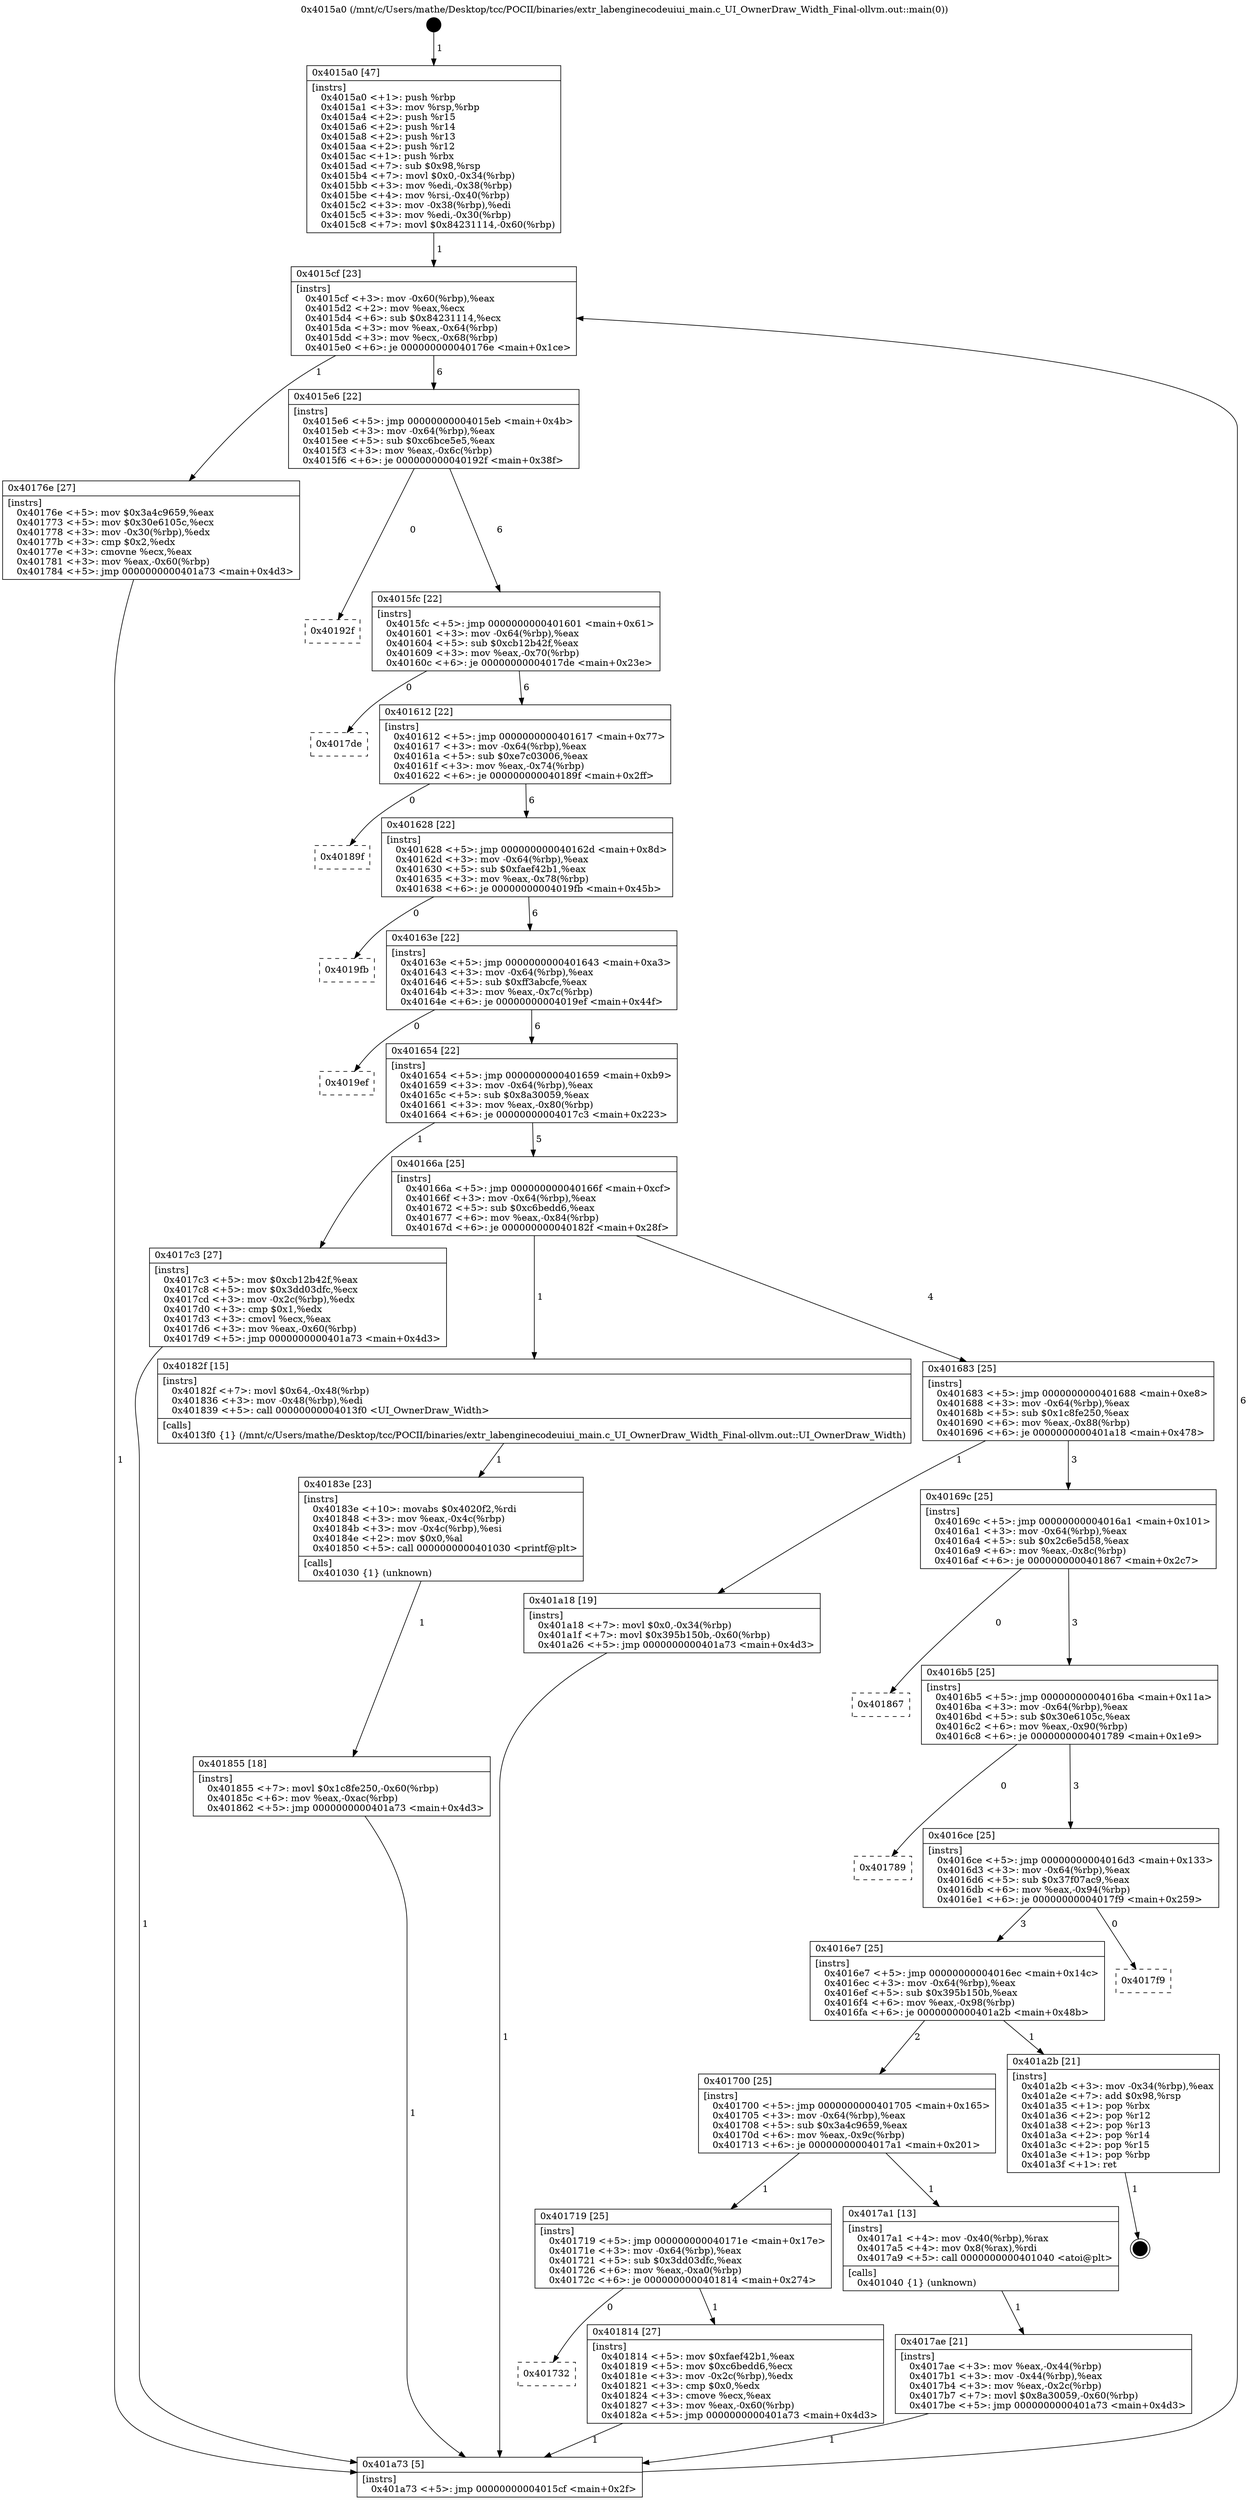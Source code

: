 digraph "0x4015a0" {
  label = "0x4015a0 (/mnt/c/Users/mathe/Desktop/tcc/POCII/binaries/extr_labenginecodeuiui_main.c_UI_OwnerDraw_Width_Final-ollvm.out::main(0))"
  labelloc = "t"
  node[shape=record]

  Entry [label="",width=0.3,height=0.3,shape=circle,fillcolor=black,style=filled]
  "0x4015cf" [label="{
     0x4015cf [23]\l
     | [instrs]\l
     &nbsp;&nbsp;0x4015cf \<+3\>: mov -0x60(%rbp),%eax\l
     &nbsp;&nbsp;0x4015d2 \<+2\>: mov %eax,%ecx\l
     &nbsp;&nbsp;0x4015d4 \<+6\>: sub $0x84231114,%ecx\l
     &nbsp;&nbsp;0x4015da \<+3\>: mov %eax,-0x64(%rbp)\l
     &nbsp;&nbsp;0x4015dd \<+3\>: mov %ecx,-0x68(%rbp)\l
     &nbsp;&nbsp;0x4015e0 \<+6\>: je 000000000040176e \<main+0x1ce\>\l
  }"]
  "0x40176e" [label="{
     0x40176e [27]\l
     | [instrs]\l
     &nbsp;&nbsp;0x40176e \<+5\>: mov $0x3a4c9659,%eax\l
     &nbsp;&nbsp;0x401773 \<+5\>: mov $0x30e6105c,%ecx\l
     &nbsp;&nbsp;0x401778 \<+3\>: mov -0x30(%rbp),%edx\l
     &nbsp;&nbsp;0x40177b \<+3\>: cmp $0x2,%edx\l
     &nbsp;&nbsp;0x40177e \<+3\>: cmovne %ecx,%eax\l
     &nbsp;&nbsp;0x401781 \<+3\>: mov %eax,-0x60(%rbp)\l
     &nbsp;&nbsp;0x401784 \<+5\>: jmp 0000000000401a73 \<main+0x4d3\>\l
  }"]
  "0x4015e6" [label="{
     0x4015e6 [22]\l
     | [instrs]\l
     &nbsp;&nbsp;0x4015e6 \<+5\>: jmp 00000000004015eb \<main+0x4b\>\l
     &nbsp;&nbsp;0x4015eb \<+3\>: mov -0x64(%rbp),%eax\l
     &nbsp;&nbsp;0x4015ee \<+5\>: sub $0xc6bce5e5,%eax\l
     &nbsp;&nbsp;0x4015f3 \<+3\>: mov %eax,-0x6c(%rbp)\l
     &nbsp;&nbsp;0x4015f6 \<+6\>: je 000000000040192f \<main+0x38f\>\l
  }"]
  "0x401a73" [label="{
     0x401a73 [5]\l
     | [instrs]\l
     &nbsp;&nbsp;0x401a73 \<+5\>: jmp 00000000004015cf \<main+0x2f\>\l
  }"]
  "0x4015a0" [label="{
     0x4015a0 [47]\l
     | [instrs]\l
     &nbsp;&nbsp;0x4015a0 \<+1\>: push %rbp\l
     &nbsp;&nbsp;0x4015a1 \<+3\>: mov %rsp,%rbp\l
     &nbsp;&nbsp;0x4015a4 \<+2\>: push %r15\l
     &nbsp;&nbsp;0x4015a6 \<+2\>: push %r14\l
     &nbsp;&nbsp;0x4015a8 \<+2\>: push %r13\l
     &nbsp;&nbsp;0x4015aa \<+2\>: push %r12\l
     &nbsp;&nbsp;0x4015ac \<+1\>: push %rbx\l
     &nbsp;&nbsp;0x4015ad \<+7\>: sub $0x98,%rsp\l
     &nbsp;&nbsp;0x4015b4 \<+7\>: movl $0x0,-0x34(%rbp)\l
     &nbsp;&nbsp;0x4015bb \<+3\>: mov %edi,-0x38(%rbp)\l
     &nbsp;&nbsp;0x4015be \<+4\>: mov %rsi,-0x40(%rbp)\l
     &nbsp;&nbsp;0x4015c2 \<+3\>: mov -0x38(%rbp),%edi\l
     &nbsp;&nbsp;0x4015c5 \<+3\>: mov %edi,-0x30(%rbp)\l
     &nbsp;&nbsp;0x4015c8 \<+7\>: movl $0x84231114,-0x60(%rbp)\l
  }"]
  Exit [label="",width=0.3,height=0.3,shape=circle,fillcolor=black,style=filled,peripheries=2]
  "0x40192f" [label="{
     0x40192f\l
  }", style=dashed]
  "0x4015fc" [label="{
     0x4015fc [22]\l
     | [instrs]\l
     &nbsp;&nbsp;0x4015fc \<+5\>: jmp 0000000000401601 \<main+0x61\>\l
     &nbsp;&nbsp;0x401601 \<+3\>: mov -0x64(%rbp),%eax\l
     &nbsp;&nbsp;0x401604 \<+5\>: sub $0xcb12b42f,%eax\l
     &nbsp;&nbsp;0x401609 \<+3\>: mov %eax,-0x70(%rbp)\l
     &nbsp;&nbsp;0x40160c \<+6\>: je 00000000004017de \<main+0x23e\>\l
  }"]
  "0x401855" [label="{
     0x401855 [18]\l
     | [instrs]\l
     &nbsp;&nbsp;0x401855 \<+7\>: movl $0x1c8fe250,-0x60(%rbp)\l
     &nbsp;&nbsp;0x40185c \<+6\>: mov %eax,-0xac(%rbp)\l
     &nbsp;&nbsp;0x401862 \<+5\>: jmp 0000000000401a73 \<main+0x4d3\>\l
  }"]
  "0x4017de" [label="{
     0x4017de\l
  }", style=dashed]
  "0x401612" [label="{
     0x401612 [22]\l
     | [instrs]\l
     &nbsp;&nbsp;0x401612 \<+5\>: jmp 0000000000401617 \<main+0x77\>\l
     &nbsp;&nbsp;0x401617 \<+3\>: mov -0x64(%rbp),%eax\l
     &nbsp;&nbsp;0x40161a \<+5\>: sub $0xe7c03006,%eax\l
     &nbsp;&nbsp;0x40161f \<+3\>: mov %eax,-0x74(%rbp)\l
     &nbsp;&nbsp;0x401622 \<+6\>: je 000000000040189f \<main+0x2ff\>\l
  }"]
  "0x40183e" [label="{
     0x40183e [23]\l
     | [instrs]\l
     &nbsp;&nbsp;0x40183e \<+10\>: movabs $0x4020f2,%rdi\l
     &nbsp;&nbsp;0x401848 \<+3\>: mov %eax,-0x4c(%rbp)\l
     &nbsp;&nbsp;0x40184b \<+3\>: mov -0x4c(%rbp),%esi\l
     &nbsp;&nbsp;0x40184e \<+2\>: mov $0x0,%al\l
     &nbsp;&nbsp;0x401850 \<+5\>: call 0000000000401030 \<printf@plt\>\l
     | [calls]\l
     &nbsp;&nbsp;0x401030 \{1\} (unknown)\l
  }"]
  "0x40189f" [label="{
     0x40189f\l
  }", style=dashed]
  "0x401628" [label="{
     0x401628 [22]\l
     | [instrs]\l
     &nbsp;&nbsp;0x401628 \<+5\>: jmp 000000000040162d \<main+0x8d\>\l
     &nbsp;&nbsp;0x40162d \<+3\>: mov -0x64(%rbp),%eax\l
     &nbsp;&nbsp;0x401630 \<+5\>: sub $0xfaef42b1,%eax\l
     &nbsp;&nbsp;0x401635 \<+3\>: mov %eax,-0x78(%rbp)\l
     &nbsp;&nbsp;0x401638 \<+6\>: je 00000000004019fb \<main+0x45b\>\l
  }"]
  "0x401732" [label="{
     0x401732\l
  }", style=dashed]
  "0x4019fb" [label="{
     0x4019fb\l
  }", style=dashed]
  "0x40163e" [label="{
     0x40163e [22]\l
     | [instrs]\l
     &nbsp;&nbsp;0x40163e \<+5\>: jmp 0000000000401643 \<main+0xa3\>\l
     &nbsp;&nbsp;0x401643 \<+3\>: mov -0x64(%rbp),%eax\l
     &nbsp;&nbsp;0x401646 \<+5\>: sub $0xff3abcfe,%eax\l
     &nbsp;&nbsp;0x40164b \<+3\>: mov %eax,-0x7c(%rbp)\l
     &nbsp;&nbsp;0x40164e \<+6\>: je 00000000004019ef \<main+0x44f\>\l
  }"]
  "0x401814" [label="{
     0x401814 [27]\l
     | [instrs]\l
     &nbsp;&nbsp;0x401814 \<+5\>: mov $0xfaef42b1,%eax\l
     &nbsp;&nbsp;0x401819 \<+5\>: mov $0xc6bedd6,%ecx\l
     &nbsp;&nbsp;0x40181e \<+3\>: mov -0x2c(%rbp),%edx\l
     &nbsp;&nbsp;0x401821 \<+3\>: cmp $0x0,%edx\l
     &nbsp;&nbsp;0x401824 \<+3\>: cmove %ecx,%eax\l
     &nbsp;&nbsp;0x401827 \<+3\>: mov %eax,-0x60(%rbp)\l
     &nbsp;&nbsp;0x40182a \<+5\>: jmp 0000000000401a73 \<main+0x4d3\>\l
  }"]
  "0x4019ef" [label="{
     0x4019ef\l
  }", style=dashed]
  "0x401654" [label="{
     0x401654 [22]\l
     | [instrs]\l
     &nbsp;&nbsp;0x401654 \<+5\>: jmp 0000000000401659 \<main+0xb9\>\l
     &nbsp;&nbsp;0x401659 \<+3\>: mov -0x64(%rbp),%eax\l
     &nbsp;&nbsp;0x40165c \<+5\>: sub $0x8a30059,%eax\l
     &nbsp;&nbsp;0x401661 \<+3\>: mov %eax,-0x80(%rbp)\l
     &nbsp;&nbsp;0x401664 \<+6\>: je 00000000004017c3 \<main+0x223\>\l
  }"]
  "0x4017ae" [label="{
     0x4017ae [21]\l
     | [instrs]\l
     &nbsp;&nbsp;0x4017ae \<+3\>: mov %eax,-0x44(%rbp)\l
     &nbsp;&nbsp;0x4017b1 \<+3\>: mov -0x44(%rbp),%eax\l
     &nbsp;&nbsp;0x4017b4 \<+3\>: mov %eax,-0x2c(%rbp)\l
     &nbsp;&nbsp;0x4017b7 \<+7\>: movl $0x8a30059,-0x60(%rbp)\l
     &nbsp;&nbsp;0x4017be \<+5\>: jmp 0000000000401a73 \<main+0x4d3\>\l
  }"]
  "0x4017c3" [label="{
     0x4017c3 [27]\l
     | [instrs]\l
     &nbsp;&nbsp;0x4017c3 \<+5\>: mov $0xcb12b42f,%eax\l
     &nbsp;&nbsp;0x4017c8 \<+5\>: mov $0x3dd03dfc,%ecx\l
     &nbsp;&nbsp;0x4017cd \<+3\>: mov -0x2c(%rbp),%edx\l
     &nbsp;&nbsp;0x4017d0 \<+3\>: cmp $0x1,%edx\l
     &nbsp;&nbsp;0x4017d3 \<+3\>: cmovl %ecx,%eax\l
     &nbsp;&nbsp;0x4017d6 \<+3\>: mov %eax,-0x60(%rbp)\l
     &nbsp;&nbsp;0x4017d9 \<+5\>: jmp 0000000000401a73 \<main+0x4d3\>\l
  }"]
  "0x40166a" [label="{
     0x40166a [25]\l
     | [instrs]\l
     &nbsp;&nbsp;0x40166a \<+5\>: jmp 000000000040166f \<main+0xcf\>\l
     &nbsp;&nbsp;0x40166f \<+3\>: mov -0x64(%rbp),%eax\l
     &nbsp;&nbsp;0x401672 \<+5\>: sub $0xc6bedd6,%eax\l
     &nbsp;&nbsp;0x401677 \<+6\>: mov %eax,-0x84(%rbp)\l
     &nbsp;&nbsp;0x40167d \<+6\>: je 000000000040182f \<main+0x28f\>\l
  }"]
  "0x401719" [label="{
     0x401719 [25]\l
     | [instrs]\l
     &nbsp;&nbsp;0x401719 \<+5\>: jmp 000000000040171e \<main+0x17e\>\l
     &nbsp;&nbsp;0x40171e \<+3\>: mov -0x64(%rbp),%eax\l
     &nbsp;&nbsp;0x401721 \<+5\>: sub $0x3dd03dfc,%eax\l
     &nbsp;&nbsp;0x401726 \<+6\>: mov %eax,-0xa0(%rbp)\l
     &nbsp;&nbsp;0x40172c \<+6\>: je 0000000000401814 \<main+0x274\>\l
  }"]
  "0x40182f" [label="{
     0x40182f [15]\l
     | [instrs]\l
     &nbsp;&nbsp;0x40182f \<+7\>: movl $0x64,-0x48(%rbp)\l
     &nbsp;&nbsp;0x401836 \<+3\>: mov -0x48(%rbp),%edi\l
     &nbsp;&nbsp;0x401839 \<+5\>: call 00000000004013f0 \<UI_OwnerDraw_Width\>\l
     | [calls]\l
     &nbsp;&nbsp;0x4013f0 \{1\} (/mnt/c/Users/mathe/Desktop/tcc/POCII/binaries/extr_labenginecodeuiui_main.c_UI_OwnerDraw_Width_Final-ollvm.out::UI_OwnerDraw_Width)\l
  }"]
  "0x401683" [label="{
     0x401683 [25]\l
     | [instrs]\l
     &nbsp;&nbsp;0x401683 \<+5\>: jmp 0000000000401688 \<main+0xe8\>\l
     &nbsp;&nbsp;0x401688 \<+3\>: mov -0x64(%rbp),%eax\l
     &nbsp;&nbsp;0x40168b \<+5\>: sub $0x1c8fe250,%eax\l
     &nbsp;&nbsp;0x401690 \<+6\>: mov %eax,-0x88(%rbp)\l
     &nbsp;&nbsp;0x401696 \<+6\>: je 0000000000401a18 \<main+0x478\>\l
  }"]
  "0x4017a1" [label="{
     0x4017a1 [13]\l
     | [instrs]\l
     &nbsp;&nbsp;0x4017a1 \<+4\>: mov -0x40(%rbp),%rax\l
     &nbsp;&nbsp;0x4017a5 \<+4\>: mov 0x8(%rax),%rdi\l
     &nbsp;&nbsp;0x4017a9 \<+5\>: call 0000000000401040 \<atoi@plt\>\l
     | [calls]\l
     &nbsp;&nbsp;0x401040 \{1\} (unknown)\l
  }"]
  "0x401a18" [label="{
     0x401a18 [19]\l
     | [instrs]\l
     &nbsp;&nbsp;0x401a18 \<+7\>: movl $0x0,-0x34(%rbp)\l
     &nbsp;&nbsp;0x401a1f \<+7\>: movl $0x395b150b,-0x60(%rbp)\l
     &nbsp;&nbsp;0x401a26 \<+5\>: jmp 0000000000401a73 \<main+0x4d3\>\l
  }"]
  "0x40169c" [label="{
     0x40169c [25]\l
     | [instrs]\l
     &nbsp;&nbsp;0x40169c \<+5\>: jmp 00000000004016a1 \<main+0x101\>\l
     &nbsp;&nbsp;0x4016a1 \<+3\>: mov -0x64(%rbp),%eax\l
     &nbsp;&nbsp;0x4016a4 \<+5\>: sub $0x2c6e5d58,%eax\l
     &nbsp;&nbsp;0x4016a9 \<+6\>: mov %eax,-0x8c(%rbp)\l
     &nbsp;&nbsp;0x4016af \<+6\>: je 0000000000401867 \<main+0x2c7\>\l
  }"]
  "0x401700" [label="{
     0x401700 [25]\l
     | [instrs]\l
     &nbsp;&nbsp;0x401700 \<+5\>: jmp 0000000000401705 \<main+0x165\>\l
     &nbsp;&nbsp;0x401705 \<+3\>: mov -0x64(%rbp),%eax\l
     &nbsp;&nbsp;0x401708 \<+5\>: sub $0x3a4c9659,%eax\l
     &nbsp;&nbsp;0x40170d \<+6\>: mov %eax,-0x9c(%rbp)\l
     &nbsp;&nbsp;0x401713 \<+6\>: je 00000000004017a1 \<main+0x201\>\l
  }"]
  "0x401867" [label="{
     0x401867\l
  }", style=dashed]
  "0x4016b5" [label="{
     0x4016b5 [25]\l
     | [instrs]\l
     &nbsp;&nbsp;0x4016b5 \<+5\>: jmp 00000000004016ba \<main+0x11a\>\l
     &nbsp;&nbsp;0x4016ba \<+3\>: mov -0x64(%rbp),%eax\l
     &nbsp;&nbsp;0x4016bd \<+5\>: sub $0x30e6105c,%eax\l
     &nbsp;&nbsp;0x4016c2 \<+6\>: mov %eax,-0x90(%rbp)\l
     &nbsp;&nbsp;0x4016c8 \<+6\>: je 0000000000401789 \<main+0x1e9\>\l
  }"]
  "0x401a2b" [label="{
     0x401a2b [21]\l
     | [instrs]\l
     &nbsp;&nbsp;0x401a2b \<+3\>: mov -0x34(%rbp),%eax\l
     &nbsp;&nbsp;0x401a2e \<+7\>: add $0x98,%rsp\l
     &nbsp;&nbsp;0x401a35 \<+1\>: pop %rbx\l
     &nbsp;&nbsp;0x401a36 \<+2\>: pop %r12\l
     &nbsp;&nbsp;0x401a38 \<+2\>: pop %r13\l
     &nbsp;&nbsp;0x401a3a \<+2\>: pop %r14\l
     &nbsp;&nbsp;0x401a3c \<+2\>: pop %r15\l
     &nbsp;&nbsp;0x401a3e \<+1\>: pop %rbp\l
     &nbsp;&nbsp;0x401a3f \<+1\>: ret\l
  }"]
  "0x401789" [label="{
     0x401789\l
  }", style=dashed]
  "0x4016ce" [label="{
     0x4016ce [25]\l
     | [instrs]\l
     &nbsp;&nbsp;0x4016ce \<+5\>: jmp 00000000004016d3 \<main+0x133\>\l
     &nbsp;&nbsp;0x4016d3 \<+3\>: mov -0x64(%rbp),%eax\l
     &nbsp;&nbsp;0x4016d6 \<+5\>: sub $0x37f07ac9,%eax\l
     &nbsp;&nbsp;0x4016db \<+6\>: mov %eax,-0x94(%rbp)\l
     &nbsp;&nbsp;0x4016e1 \<+6\>: je 00000000004017f9 \<main+0x259\>\l
  }"]
  "0x4016e7" [label="{
     0x4016e7 [25]\l
     | [instrs]\l
     &nbsp;&nbsp;0x4016e7 \<+5\>: jmp 00000000004016ec \<main+0x14c\>\l
     &nbsp;&nbsp;0x4016ec \<+3\>: mov -0x64(%rbp),%eax\l
     &nbsp;&nbsp;0x4016ef \<+5\>: sub $0x395b150b,%eax\l
     &nbsp;&nbsp;0x4016f4 \<+6\>: mov %eax,-0x98(%rbp)\l
     &nbsp;&nbsp;0x4016fa \<+6\>: je 0000000000401a2b \<main+0x48b\>\l
  }"]
  "0x4017f9" [label="{
     0x4017f9\l
  }", style=dashed]
  Entry -> "0x4015a0" [label=" 1"]
  "0x4015cf" -> "0x40176e" [label=" 1"]
  "0x4015cf" -> "0x4015e6" [label=" 6"]
  "0x40176e" -> "0x401a73" [label=" 1"]
  "0x4015a0" -> "0x4015cf" [label=" 1"]
  "0x401a73" -> "0x4015cf" [label=" 6"]
  "0x401a2b" -> Exit [label=" 1"]
  "0x4015e6" -> "0x40192f" [label=" 0"]
  "0x4015e6" -> "0x4015fc" [label=" 6"]
  "0x401a18" -> "0x401a73" [label=" 1"]
  "0x4015fc" -> "0x4017de" [label=" 0"]
  "0x4015fc" -> "0x401612" [label=" 6"]
  "0x401855" -> "0x401a73" [label=" 1"]
  "0x401612" -> "0x40189f" [label=" 0"]
  "0x401612" -> "0x401628" [label=" 6"]
  "0x40183e" -> "0x401855" [label=" 1"]
  "0x401628" -> "0x4019fb" [label=" 0"]
  "0x401628" -> "0x40163e" [label=" 6"]
  "0x40182f" -> "0x40183e" [label=" 1"]
  "0x40163e" -> "0x4019ef" [label=" 0"]
  "0x40163e" -> "0x401654" [label=" 6"]
  "0x401814" -> "0x401a73" [label=" 1"]
  "0x401654" -> "0x4017c3" [label=" 1"]
  "0x401654" -> "0x40166a" [label=" 5"]
  "0x401719" -> "0x401814" [label=" 1"]
  "0x40166a" -> "0x40182f" [label=" 1"]
  "0x40166a" -> "0x401683" [label=" 4"]
  "0x401719" -> "0x401732" [label=" 0"]
  "0x401683" -> "0x401a18" [label=" 1"]
  "0x401683" -> "0x40169c" [label=" 3"]
  "0x4017c3" -> "0x401a73" [label=" 1"]
  "0x40169c" -> "0x401867" [label=" 0"]
  "0x40169c" -> "0x4016b5" [label=" 3"]
  "0x4017a1" -> "0x4017ae" [label=" 1"]
  "0x4016b5" -> "0x401789" [label=" 0"]
  "0x4016b5" -> "0x4016ce" [label=" 3"]
  "0x401700" -> "0x401719" [label=" 1"]
  "0x4016ce" -> "0x4017f9" [label=" 0"]
  "0x4016ce" -> "0x4016e7" [label=" 3"]
  "0x401700" -> "0x4017a1" [label=" 1"]
  "0x4016e7" -> "0x401a2b" [label=" 1"]
  "0x4016e7" -> "0x401700" [label=" 2"]
  "0x4017ae" -> "0x401a73" [label=" 1"]
}
